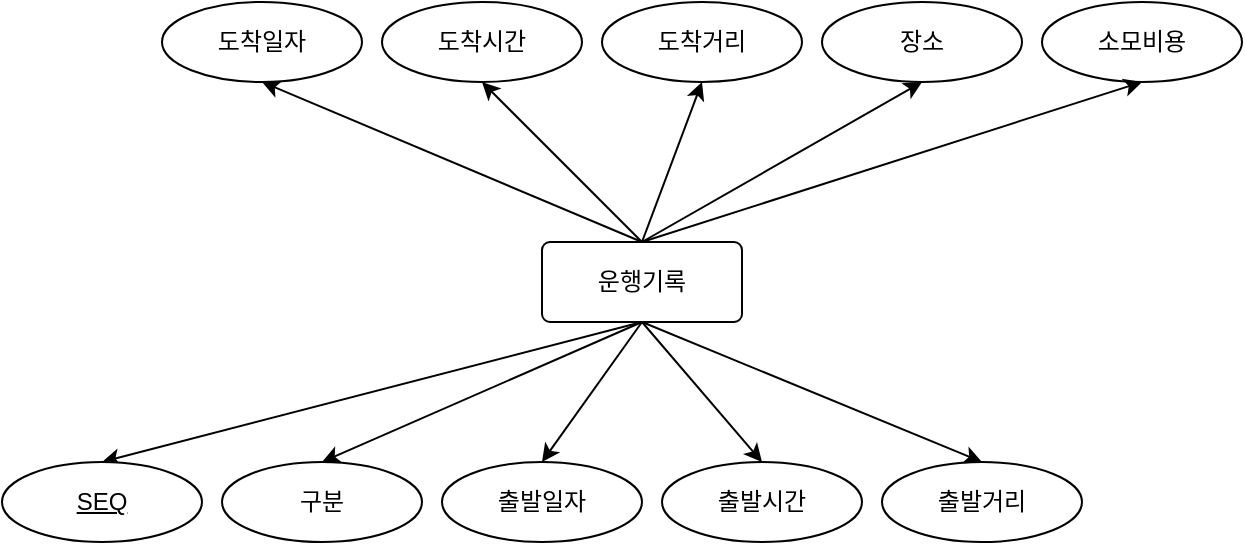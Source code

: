 <mxfile version="21.6.1" type="device">
  <diagram name="Page-1" id="dbD8LxCEx31o24ia5Dmy">
    <mxGraphModel dx="1434" dy="699" grid="1" gridSize="10" guides="1" tooltips="1" connect="1" arrows="1" fold="1" page="1" pageScale="1" pageWidth="827" pageHeight="1169" math="0" shadow="0">
      <root>
        <mxCell id="0" />
        <mxCell id="1" parent="0" />
        <mxCell id="xHARr1xqDMTYe2oFn2Qv-14" style="rounded=0;orthogonalLoop=1;jettySize=auto;html=1;entryX=0.5;entryY=0;entryDx=0;entryDy=0;exitX=0.5;exitY=1;exitDx=0;exitDy=0;" edge="1" parent="1" source="xHARr1xqDMTYe2oFn2Qv-1" target="xHARr1xqDMTYe2oFn2Qv-2">
          <mxGeometry relative="1" as="geometry" />
        </mxCell>
        <mxCell id="xHARr1xqDMTYe2oFn2Qv-1" value="운행기록" style="rounded=1;arcSize=10;whiteSpace=wrap;html=1;align=center;" vertex="1" parent="1">
          <mxGeometry x="300" y="270" width="100" height="40" as="geometry" />
        </mxCell>
        <mxCell id="xHARr1xqDMTYe2oFn2Qv-2" value="SEQ" style="ellipse;whiteSpace=wrap;html=1;align=center;fontStyle=4;" vertex="1" parent="1">
          <mxGeometry x="30" y="380" width="100" height="40" as="geometry" />
        </mxCell>
        <mxCell id="xHARr1xqDMTYe2oFn2Qv-3" value="구분" style="ellipse;whiteSpace=wrap;html=1;align=center;" vertex="1" parent="1">
          <mxGeometry x="140" y="380" width="100" height="40" as="geometry" />
        </mxCell>
        <mxCell id="xHARr1xqDMTYe2oFn2Qv-4" value="출발일자" style="ellipse;whiteSpace=wrap;html=1;align=center;" vertex="1" parent="1">
          <mxGeometry x="250" y="380" width="100" height="40" as="geometry" />
        </mxCell>
        <mxCell id="xHARr1xqDMTYe2oFn2Qv-5" value="출발시간" style="ellipse;whiteSpace=wrap;html=1;align=center;" vertex="1" parent="1">
          <mxGeometry x="360" y="380" width="100" height="40" as="geometry" />
        </mxCell>
        <mxCell id="xHARr1xqDMTYe2oFn2Qv-6" value="출발거리" style="ellipse;whiteSpace=wrap;html=1;align=center;" vertex="1" parent="1">
          <mxGeometry x="470" y="380" width="100" height="40" as="geometry" />
        </mxCell>
        <mxCell id="xHARr1xqDMTYe2oFn2Qv-7" value="도착일자" style="ellipse;whiteSpace=wrap;html=1;align=center;" vertex="1" parent="1">
          <mxGeometry x="110" y="150" width="100" height="40" as="geometry" />
        </mxCell>
        <mxCell id="xHARr1xqDMTYe2oFn2Qv-8" value="도착시간" style="ellipse;whiteSpace=wrap;html=1;align=center;" vertex="1" parent="1">
          <mxGeometry x="220" y="150" width="100" height="40" as="geometry" />
        </mxCell>
        <mxCell id="xHARr1xqDMTYe2oFn2Qv-9" value="도착거리" style="ellipse;whiteSpace=wrap;html=1;align=center;" vertex="1" parent="1">
          <mxGeometry x="330" y="150" width="100" height="40" as="geometry" />
        </mxCell>
        <mxCell id="xHARr1xqDMTYe2oFn2Qv-10" value="장소" style="ellipse;whiteSpace=wrap;html=1;align=center;" vertex="1" parent="1">
          <mxGeometry x="440" y="150" width="100" height="40" as="geometry" />
        </mxCell>
        <mxCell id="xHARr1xqDMTYe2oFn2Qv-11" value="소모비용" style="ellipse;whiteSpace=wrap;html=1;align=center;" vertex="1" parent="1">
          <mxGeometry x="550" y="150" width="100" height="40" as="geometry" />
        </mxCell>
        <mxCell id="xHARr1xqDMTYe2oFn2Qv-15" style="rounded=0;orthogonalLoop=1;jettySize=auto;html=1;entryX=0.5;entryY=0;entryDx=0;entryDy=0;exitX=0.5;exitY=1;exitDx=0;exitDy=0;" edge="1" parent="1" source="xHARr1xqDMTYe2oFn2Qv-1" target="xHARr1xqDMTYe2oFn2Qv-3">
          <mxGeometry relative="1" as="geometry">
            <mxPoint x="360" y="320" as="sourcePoint" />
            <mxPoint x="90" y="390" as="targetPoint" />
          </mxGeometry>
        </mxCell>
        <mxCell id="xHARr1xqDMTYe2oFn2Qv-16" style="rounded=0;orthogonalLoop=1;jettySize=auto;html=1;entryX=0.5;entryY=0;entryDx=0;entryDy=0;exitX=0.5;exitY=1;exitDx=0;exitDy=0;" edge="1" parent="1" source="xHARr1xqDMTYe2oFn2Qv-1" target="xHARr1xqDMTYe2oFn2Qv-4">
          <mxGeometry relative="1" as="geometry">
            <mxPoint x="360" y="320" as="sourcePoint" />
            <mxPoint x="200" y="390" as="targetPoint" />
          </mxGeometry>
        </mxCell>
        <mxCell id="xHARr1xqDMTYe2oFn2Qv-17" style="rounded=0;orthogonalLoop=1;jettySize=auto;html=1;entryX=0.5;entryY=0;entryDx=0;entryDy=0;exitX=0.5;exitY=1;exitDx=0;exitDy=0;" edge="1" parent="1" source="xHARr1xqDMTYe2oFn2Qv-1" target="xHARr1xqDMTYe2oFn2Qv-5">
          <mxGeometry relative="1" as="geometry">
            <mxPoint x="360" y="320" as="sourcePoint" />
            <mxPoint x="310" y="390" as="targetPoint" />
          </mxGeometry>
        </mxCell>
        <mxCell id="xHARr1xqDMTYe2oFn2Qv-18" style="rounded=0;orthogonalLoop=1;jettySize=auto;html=1;entryX=0.5;entryY=0;entryDx=0;entryDy=0;exitX=0.5;exitY=1;exitDx=0;exitDy=0;" edge="1" parent="1" source="xHARr1xqDMTYe2oFn2Qv-1" target="xHARr1xqDMTYe2oFn2Qv-6">
          <mxGeometry relative="1" as="geometry">
            <mxPoint x="360" y="320" as="sourcePoint" />
            <mxPoint x="420" y="390" as="targetPoint" />
          </mxGeometry>
        </mxCell>
        <mxCell id="xHARr1xqDMTYe2oFn2Qv-20" style="rounded=0;orthogonalLoop=1;jettySize=auto;html=1;entryX=0.5;entryY=1;entryDx=0;entryDy=0;exitX=0.5;exitY=0;exitDx=0;exitDy=0;" edge="1" parent="1" source="xHARr1xqDMTYe2oFn2Qv-1" target="xHARr1xqDMTYe2oFn2Qv-7">
          <mxGeometry relative="1" as="geometry">
            <mxPoint x="360" y="320" as="sourcePoint" />
            <mxPoint x="530" y="390" as="targetPoint" />
          </mxGeometry>
        </mxCell>
        <mxCell id="xHARr1xqDMTYe2oFn2Qv-21" style="rounded=0;orthogonalLoop=1;jettySize=auto;html=1;entryX=0.5;entryY=1;entryDx=0;entryDy=0;exitX=0.5;exitY=0;exitDx=0;exitDy=0;" edge="1" parent="1" source="xHARr1xqDMTYe2oFn2Qv-1" target="xHARr1xqDMTYe2oFn2Qv-8">
          <mxGeometry relative="1" as="geometry">
            <mxPoint x="360" y="280" as="sourcePoint" />
            <mxPoint x="170" y="200" as="targetPoint" />
          </mxGeometry>
        </mxCell>
        <mxCell id="xHARr1xqDMTYe2oFn2Qv-22" style="rounded=0;orthogonalLoop=1;jettySize=auto;html=1;entryX=0.5;entryY=1;entryDx=0;entryDy=0;exitX=0.5;exitY=0;exitDx=0;exitDy=0;" edge="1" parent="1" source="xHARr1xqDMTYe2oFn2Qv-1" target="xHARr1xqDMTYe2oFn2Qv-9">
          <mxGeometry relative="1" as="geometry">
            <mxPoint x="360" y="280" as="sourcePoint" />
            <mxPoint x="280" y="200" as="targetPoint" />
          </mxGeometry>
        </mxCell>
        <mxCell id="xHARr1xqDMTYe2oFn2Qv-23" style="rounded=0;orthogonalLoop=1;jettySize=auto;html=1;entryX=0.5;entryY=1;entryDx=0;entryDy=0;exitX=0.5;exitY=0;exitDx=0;exitDy=0;" edge="1" parent="1" source="xHARr1xqDMTYe2oFn2Qv-1" target="xHARr1xqDMTYe2oFn2Qv-10">
          <mxGeometry relative="1" as="geometry">
            <mxPoint x="360" y="280" as="sourcePoint" />
            <mxPoint x="390" y="200" as="targetPoint" />
          </mxGeometry>
        </mxCell>
        <mxCell id="xHARr1xqDMTYe2oFn2Qv-24" style="rounded=0;orthogonalLoop=1;jettySize=auto;html=1;entryX=0.5;entryY=1;entryDx=0;entryDy=0;exitX=0.5;exitY=0;exitDx=0;exitDy=0;" edge="1" parent="1" source="xHARr1xqDMTYe2oFn2Qv-1" target="xHARr1xqDMTYe2oFn2Qv-11">
          <mxGeometry relative="1" as="geometry">
            <mxPoint x="360" y="280" as="sourcePoint" />
            <mxPoint x="500" y="200" as="targetPoint" />
          </mxGeometry>
        </mxCell>
      </root>
    </mxGraphModel>
  </diagram>
</mxfile>
